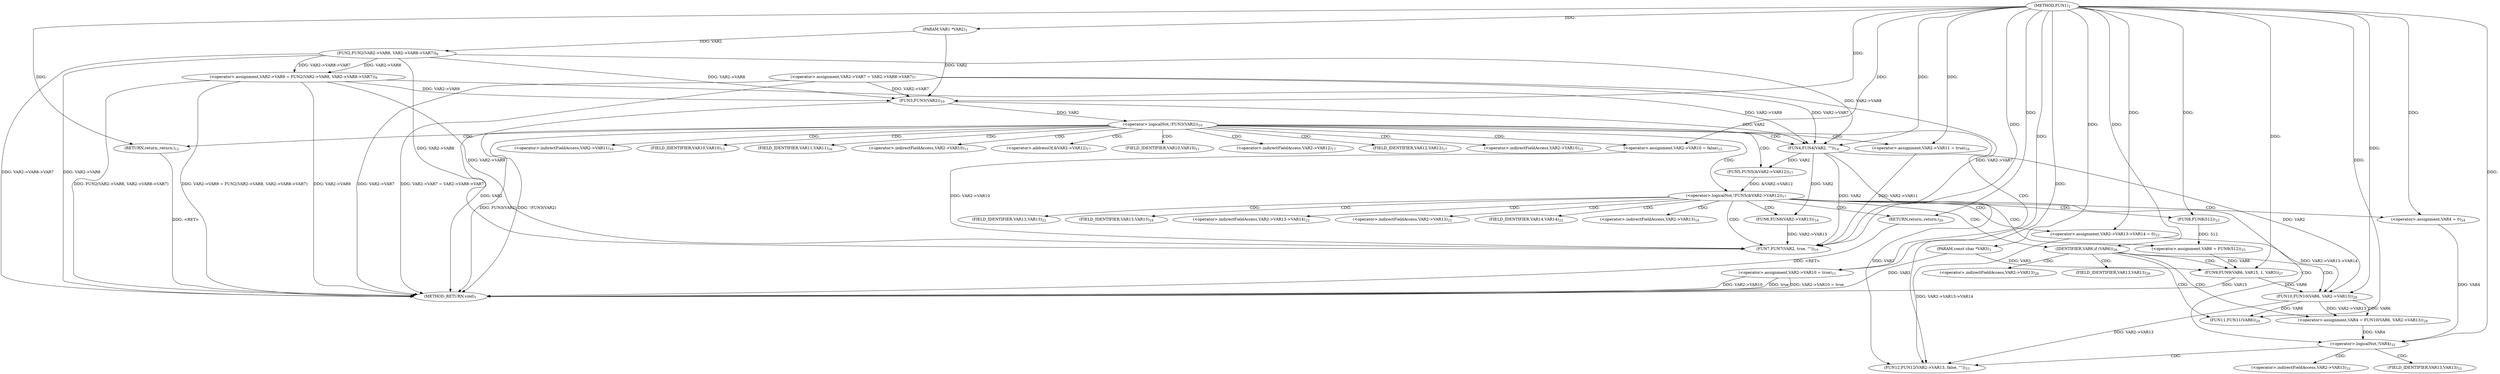 digraph "FUN1" {  
"8" [label = <(METHOD,FUN1)<SUB>1</SUB>> ]
"118" [label = <(METHOD_RETURN,void)<SUB>1</SUB>> ]
"9" [label = <(PARAM,VAR1 *VAR2)<SUB>1</SUB>> ]
"10" [label = <(PARAM,const char *VAR3)<SUB>1</SUB>> ]
"14" [label = <(&lt;operator&gt;.assignment,VAR2-&gt;VAR7 = VAR2-&gt;VAR8-&gt;VAR7)<SUB>7</SUB>> ]
"23" [label = <(&lt;operator&gt;.assignment,VAR2-&gt;VAR9 = FUN2(VAR2-&gt;VAR8, VAR2-&gt;VAR8-&gt;VAR7))<SUB>9</SUB>> ]
"47" [label = <(FUN4,FUN4(VAR2, &quot;&quot;))<SUB>14</SUB>> ]
"50" [label = <(&lt;operator&gt;.assignment,VAR2-&gt;VAR10 = false)<SUB>15</SUB>> ]
"55" [label = <(&lt;operator&gt;.assignment,VAR2-&gt;VAR11 = true)<SUB>16</SUB>> ]
"77" [label = <(&lt;operator&gt;.assignment,VAR2-&gt;VAR13-&gt;VAR14 = 0)<SUB>22</SUB>> ]
"84" [label = <(&lt;operator&gt;.assignment,VAR4 = 0)<SUB>24</SUB>> ]
"87" [label = <(&lt;operator&gt;.assignment,VAR6 = FUN8(512))<SUB>25</SUB>> ]
"37" [label = <(&lt;operator&gt;.logicalNot,!FUN3(VAR2))<SUB>10</SUB>> ]
"61" [label = <(&lt;operator&gt;.logicalNot,!FUN5(&amp;VAR2-&gt;VAR12))<SUB>17</SUB>> ]
"92" [label = <(IDENTIFIER,VAR6,if (VAR6))<SUB>26</SUB>> ]
"109" [label = <(&lt;operator&gt;.logicalNot,!VAR4)<SUB>32</SUB>> ]
"27" [label = <(FUN2,FUN2(VAR2-&gt;VAR8, VAR2-&gt;VAR8-&gt;VAR7))<SUB>9</SUB>> ]
"41" [label = <(&lt;operator&gt;.assignment,VAR2-&gt;VAR10 = true)<SUB>11</SUB>> ]
"46" [label = <(RETURN,return;,return;)<SUB>12</SUB>> ]
"68" [label = <(FUN6,FUN6(VAR2-&gt;VAR13))<SUB>18</SUB>> ]
"72" [label = <(FUN7,FUN7(VAR2, true, &quot;&quot;))<SUB>19</SUB>> ]
"76" [label = <(RETURN,return;,return;)<SUB>20</SUB>> ]
"89" [label = <(FUN8,FUN8(512))<SUB>25</SUB>> ]
"94" [label = <(FUN9,FUN9(VAR6, VAR15, 1, VAR3))<SUB>27</SUB>> ]
"99" [label = <(&lt;operator&gt;.assignment,VAR4 = FUN10(VAR6, VAR2-&gt;VAR13))<SUB>28</SUB>> ]
"106" [label = <(FUN11,FUN11(VAR6))<SUB>29</SUB>> ]
"112" [label = <(FUN12,FUN12(VAR2-&gt;VAR13, false, &quot;&quot;))<SUB>33</SUB>> ]
"38" [label = <(FUN3,FUN3(VAR2))<SUB>10</SUB>> ]
"62" [label = <(FUN5,FUN5(&amp;VAR2-&gt;VAR12))<SUB>17</SUB>> ]
"101" [label = <(FUN10,FUN10(VAR6, VAR2-&gt;VAR13))<SUB>28</SUB>> ]
"51" [label = <(&lt;operator&gt;.indirectFieldAccess,VAR2-&gt;VAR10)<SUB>15</SUB>> ]
"56" [label = <(&lt;operator&gt;.indirectFieldAccess,VAR2-&gt;VAR11)<SUB>16</SUB>> ]
"78" [label = <(&lt;operator&gt;.indirectFieldAccess,VAR2-&gt;VAR13-&gt;VAR14)<SUB>22</SUB>> ]
"53" [label = <(FIELD_IDENTIFIER,VAR10,VAR10)<SUB>15</SUB>> ]
"58" [label = <(FIELD_IDENTIFIER,VAR11,VAR11)<SUB>16</SUB>> ]
"79" [label = <(&lt;operator&gt;.indirectFieldAccess,VAR2-&gt;VAR13)<SUB>22</SUB>> ]
"82" [label = <(FIELD_IDENTIFIER,VAR14,VAR14)<SUB>22</SUB>> ]
"42" [label = <(&lt;operator&gt;.indirectFieldAccess,VAR2-&gt;VAR10)<SUB>11</SUB>> ]
"63" [label = <(&lt;operator&gt;.addressOf,&amp;VAR2-&gt;VAR12)<SUB>17</SUB>> ]
"69" [label = <(&lt;operator&gt;.indirectFieldAccess,VAR2-&gt;VAR13)<SUB>18</SUB>> ]
"81" [label = <(FIELD_IDENTIFIER,VAR13,VAR13)<SUB>22</SUB>> ]
"113" [label = <(&lt;operator&gt;.indirectFieldAccess,VAR2-&gt;VAR13)<SUB>33</SUB>> ]
"44" [label = <(FIELD_IDENTIFIER,VAR10,VAR10)<SUB>11</SUB>> ]
"64" [label = <(&lt;operator&gt;.indirectFieldAccess,VAR2-&gt;VAR12)<SUB>17</SUB>> ]
"71" [label = <(FIELD_IDENTIFIER,VAR13,VAR13)<SUB>18</SUB>> ]
"103" [label = <(&lt;operator&gt;.indirectFieldAccess,VAR2-&gt;VAR13)<SUB>28</SUB>> ]
"115" [label = <(FIELD_IDENTIFIER,VAR13,VAR13)<SUB>33</SUB>> ]
"66" [label = <(FIELD_IDENTIFIER,VAR12,VAR12)<SUB>17</SUB>> ]
"105" [label = <(FIELD_IDENTIFIER,VAR13,VAR13)<SUB>28</SUB>> ]
  "46" -> "118"  [ label = "DDG: &lt;RET&gt;"] 
  "76" -> "118"  [ label = "DDG: &lt;RET&gt;"] 
  "10" -> "118"  [ label = "DDG: VAR3"] 
  "14" -> "118"  [ label = "DDG: VAR2-&gt;VAR7"] 
  "14" -> "118"  [ label = "DDG: VAR2-&gt;VAR7 = VAR2-&gt;VAR8-&gt;VAR7"] 
  "23" -> "118"  [ label = "DDG: VAR2-&gt;VAR9"] 
  "27" -> "118"  [ label = "DDG: VAR2-&gt;VAR8"] 
  "27" -> "118"  [ label = "DDG: VAR2-&gt;VAR8-&gt;VAR7"] 
  "23" -> "118"  [ label = "DDG: FUN2(VAR2-&gt;VAR8, VAR2-&gt;VAR8-&gt;VAR7)"] 
  "23" -> "118"  [ label = "DDG: VAR2-&gt;VAR9 = FUN2(VAR2-&gt;VAR8, VAR2-&gt;VAR8-&gt;VAR7)"] 
  "38" -> "118"  [ label = "DDG: VAR2"] 
  "37" -> "118"  [ label = "DDG: FUN3(VAR2)"] 
  "37" -> "118"  [ label = "DDG: !FUN3(VAR2)"] 
  "41" -> "118"  [ label = "DDG: VAR2-&gt;VAR10"] 
  "41" -> "118"  [ label = "DDG: true"] 
  "41" -> "118"  [ label = "DDG: VAR2-&gt;VAR10 = true"] 
  "94" -> "118"  [ label = "DDG: VAR15"] 
  "8" -> "9"  [ label = "DDG: "] 
  "8" -> "10"  [ label = "DDG: "] 
  "27" -> "23"  [ label = "DDG: VAR2-&gt;VAR8"] 
  "27" -> "23"  [ label = "DDG: VAR2-&gt;VAR8-&gt;VAR7"] 
  "8" -> "50"  [ label = "DDG: "] 
  "8" -> "55"  [ label = "DDG: "] 
  "8" -> "77"  [ label = "DDG: "] 
  "8" -> "84"  [ label = "DDG: "] 
  "89" -> "87"  [ label = "DDG: 512"] 
  "14" -> "47"  [ label = "DDG: VAR2-&gt;VAR7"] 
  "23" -> "47"  [ label = "DDG: VAR2-&gt;VAR9"] 
  "27" -> "47"  [ label = "DDG: VAR2-&gt;VAR8"] 
  "38" -> "47"  [ label = "DDG: VAR2"] 
  "8" -> "47"  [ label = "DDG: "] 
  "8" -> "92"  [ label = "DDG: "] 
  "9" -> "27"  [ label = "DDG: VAR2"] 
  "38" -> "37"  [ label = "DDG: VAR2"] 
  "8" -> "41"  [ label = "DDG: "] 
  "8" -> "46"  [ label = "DDG: "] 
  "62" -> "61"  [ label = "DDG: &amp;VAR2-&gt;VAR12"] 
  "8" -> "76"  [ label = "DDG: "] 
  "8" -> "89"  [ label = "DDG: "] 
  "101" -> "99"  [ label = "DDG: VAR6"] 
  "101" -> "99"  [ label = "DDG: VAR2-&gt;VAR13"] 
  "84" -> "109"  [ label = "DDG: VAR4"] 
  "99" -> "109"  [ label = "DDG: VAR4"] 
  "8" -> "109"  [ label = "DDG: "] 
  "9" -> "38"  [ label = "DDG: VAR2"] 
  "14" -> "38"  [ label = "DDG: VAR2-&gt;VAR7"] 
  "23" -> "38"  [ label = "DDG: VAR2-&gt;VAR9"] 
  "27" -> "38"  [ label = "DDG: VAR2-&gt;VAR8"] 
  "8" -> "38"  [ label = "DDG: "] 
  "47" -> "62"  [ label = "DDG: VAR2"] 
  "47" -> "68"  [ label = "DDG: VAR2"] 
  "14" -> "72"  [ label = "DDG: VAR2-&gt;VAR7"] 
  "23" -> "72"  [ label = "DDG: VAR2-&gt;VAR9"] 
  "27" -> "72"  [ label = "DDG: VAR2-&gt;VAR8"] 
  "47" -> "72"  [ label = "DDG: VAR2"] 
  "50" -> "72"  [ label = "DDG: VAR2-&gt;VAR10"] 
  "55" -> "72"  [ label = "DDG: VAR2-&gt;VAR11"] 
  "68" -> "72"  [ label = "DDG: VAR2-&gt;VAR13"] 
  "8" -> "72"  [ label = "DDG: "] 
  "87" -> "94"  [ label = "DDG: VAR6"] 
  "8" -> "94"  [ label = "DDG: "] 
  "10" -> "94"  [ label = "DDG: VAR3"] 
  "101" -> "106"  [ label = "DDG: VAR6"] 
  "8" -> "106"  [ label = "DDG: "] 
  "47" -> "112"  [ label = "DDG: VAR2"] 
  "77" -> "112"  [ label = "DDG: VAR2-&gt;VAR13-&gt;VAR14"] 
  "101" -> "112"  [ label = "DDG: VAR2-&gt;VAR13"] 
  "8" -> "112"  [ label = "DDG: "] 
  "94" -> "101"  [ label = "DDG: VAR6"] 
  "8" -> "101"  [ label = "DDG: "] 
  "47" -> "101"  [ label = "DDG: VAR2"] 
  "77" -> "101"  [ label = "DDG: VAR2-&gt;VAR13-&gt;VAR14"] 
  "37" -> "47"  [ label = "CDG: "] 
  "37" -> "64"  [ label = "CDG: "] 
  "37" -> "42"  [ label = "CDG: "] 
  "37" -> "51"  [ label = "CDG: "] 
  "37" -> "66"  [ label = "CDG: "] 
  "37" -> "46"  [ label = "CDG: "] 
  "37" -> "56"  [ label = "CDG: "] 
  "37" -> "50"  [ label = "CDG: "] 
  "37" -> "44"  [ label = "CDG: "] 
  "37" -> "58"  [ label = "CDG: "] 
  "37" -> "61"  [ label = "CDG: "] 
  "37" -> "53"  [ label = "CDG: "] 
  "37" -> "41"  [ label = "CDG: "] 
  "37" -> "63"  [ label = "CDG: "] 
  "37" -> "55"  [ label = "CDG: "] 
  "37" -> "62"  [ label = "CDG: "] 
  "61" -> "68"  [ label = "CDG: "] 
  "61" -> "77"  [ label = "CDG: "] 
  "61" -> "89"  [ label = "CDG: "] 
  "61" -> "81"  [ label = "CDG: "] 
  "61" -> "84"  [ label = "CDG: "] 
  "61" -> "72"  [ label = "CDG: "] 
  "61" -> "69"  [ label = "CDG: "] 
  "61" -> "92"  [ label = "CDG: "] 
  "61" -> "76"  [ label = "CDG: "] 
  "61" -> "87"  [ label = "CDG: "] 
  "61" -> "82"  [ label = "CDG: "] 
  "61" -> "79"  [ label = "CDG: "] 
  "61" -> "71"  [ label = "CDG: "] 
  "61" -> "78"  [ label = "CDG: "] 
  "61" -> "109"  [ label = "CDG: "] 
  "92" -> "94"  [ label = "CDG: "] 
  "92" -> "99"  [ label = "CDG: "] 
  "92" -> "103"  [ label = "CDG: "] 
  "92" -> "106"  [ label = "CDG: "] 
  "92" -> "101"  [ label = "CDG: "] 
  "92" -> "105"  [ label = "CDG: "] 
  "109" -> "115"  [ label = "CDG: "] 
  "109" -> "113"  [ label = "CDG: "] 
  "109" -> "112"  [ label = "CDG: "] 
}
